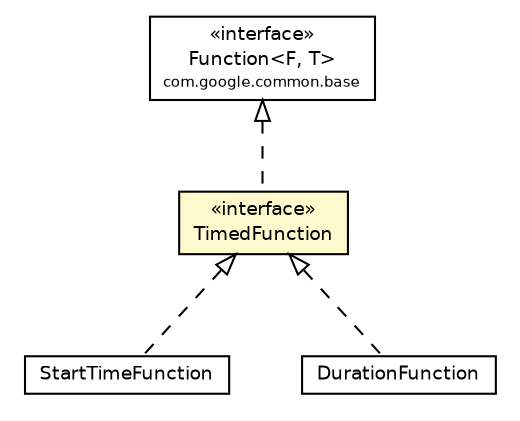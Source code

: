 #!/usr/local/bin/dot
#
# Class diagram 
# Generated by UMLGraph version R5_6-24-gf6e263 (http://www.umlgraph.org/)
#

digraph G {
	edge [fontname="Helvetica",fontsize=10,labelfontname="Helvetica",labelfontsize=10];
	node [fontname="Helvetica",fontsize=10,shape=plaintext];
	nodesep=0.25;
	ranksep=0.5;
	// com.rockhoppertech.music.midi.js.function.TimedFunction
	c10118 [label=<<table title="com.rockhoppertech.music.midi.js.function.TimedFunction" border="0" cellborder="1" cellspacing="0" cellpadding="2" port="p" bgcolor="lemonChiffon" href="./TimedFunction.html">
		<tr><td><table border="0" cellspacing="0" cellpadding="1">
<tr><td align="center" balign="center"> &#171;interface&#187; </td></tr>
<tr><td align="center" balign="center"> TimedFunction </td></tr>
		</table></td></tr>
		</table>>, URL="./TimedFunction.html", fontname="Helvetica", fontcolor="black", fontsize=9.0];
	// com.rockhoppertech.music.midi.js.function.StartTimeFunction
	c10119 [label=<<table title="com.rockhoppertech.music.midi.js.function.StartTimeFunction" border="0" cellborder="1" cellspacing="0" cellpadding="2" port="p" href="./StartTimeFunction.html">
		<tr><td><table border="0" cellspacing="0" cellpadding="1">
<tr><td align="center" balign="center"> StartTimeFunction </td></tr>
		</table></td></tr>
		</table>>, URL="./StartTimeFunction.html", fontname="Helvetica", fontcolor="black", fontsize=9.0];
	// com.rockhoppertech.music.midi.js.function.DurationFunction
	c10122 [label=<<table title="com.rockhoppertech.music.midi.js.function.DurationFunction" border="0" cellborder="1" cellspacing="0" cellpadding="2" port="p" href="./DurationFunction.html">
		<tr><td><table border="0" cellspacing="0" cellpadding="1">
<tr><td align="center" balign="center"> DurationFunction </td></tr>
		</table></td></tr>
		</table>>, URL="./DurationFunction.html", fontname="Helvetica", fontcolor="black", fontsize=9.0];
	//com.rockhoppertech.music.midi.js.function.TimedFunction implements com.google.common.base.Function<F, T>
	c10165:p -> c10118:p [dir=back,arrowtail=empty,style=dashed];
	//com.rockhoppertech.music.midi.js.function.StartTimeFunction implements com.rockhoppertech.music.midi.js.function.TimedFunction
	c10118:p -> c10119:p [dir=back,arrowtail=empty,style=dashed];
	//com.rockhoppertech.music.midi.js.function.DurationFunction implements com.rockhoppertech.music.midi.js.function.TimedFunction
	c10118:p -> c10122:p [dir=back,arrowtail=empty,style=dashed];
	// com.google.common.base.Function<F, T>
	c10165 [label=<<table title="com.google.common.base.Function" border="0" cellborder="1" cellspacing="0" cellpadding="2" port="p" href="http://docs.guava-libraries.googlecode.com/git/javadoc/com/google/common/base/Function.html">
		<tr><td><table border="0" cellspacing="0" cellpadding="1">
<tr><td align="center" balign="center"> &#171;interface&#187; </td></tr>
<tr><td align="center" balign="center"> Function&lt;F, T&gt; </td></tr>
<tr><td align="center" balign="center"><font point-size="7.0"> com.google.common.base </font></td></tr>
		</table></td></tr>
		</table>>, URL="http://docs.guava-libraries.googlecode.com/git/javadoc/com/google/common/base/Function.html", fontname="Helvetica", fontcolor="black", fontsize=9.0];
}

